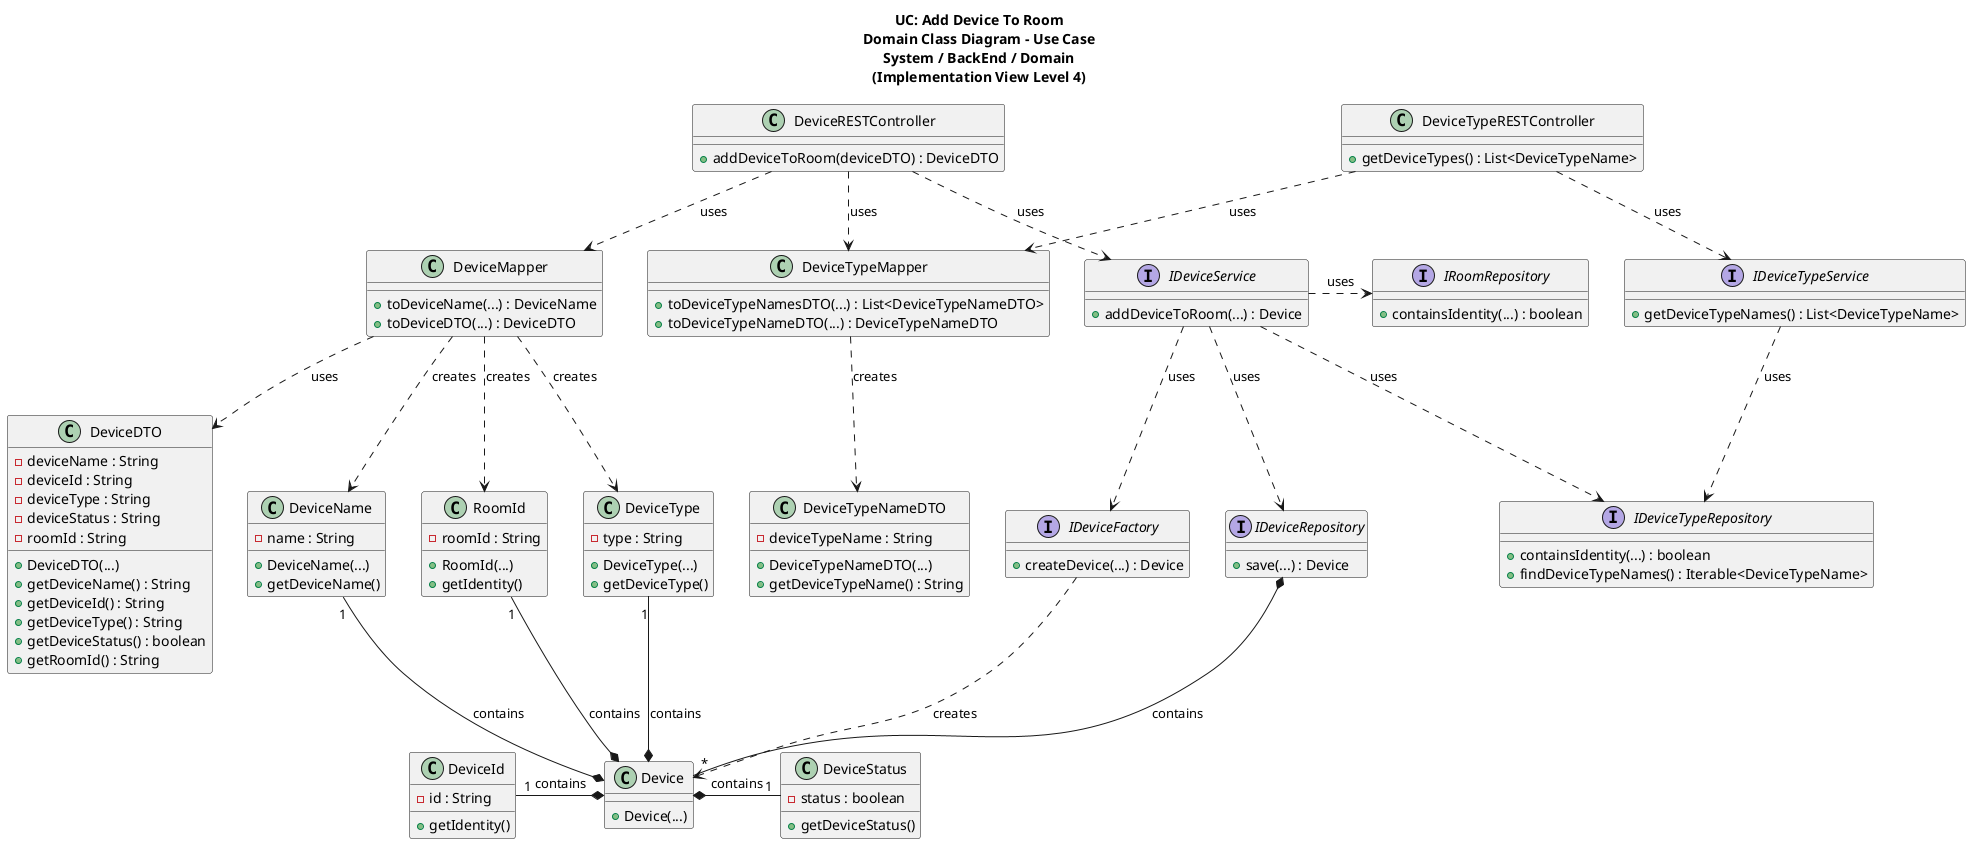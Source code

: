 @startuml

title UC: Add Device To Room\nDomain Class Diagram - Use Case\nSystem / BackEnd / Domain\n(Implementation View Level 4)

/'
As a Power User [or Administrator], I want to add a new device to a room, in order to configure it.
'/


class DeviceRESTController {
    + addDeviceToRoom(deviceDTO) : DeviceDTO
}

class DeviceTypeRESTController {
    + getDeviceTypes() : List<DeviceTypeName>
}

interface IDeviceTypeService {
    + getDeviceTypeNames() : List<DeviceTypeName>
}

class DeviceTypeMapper {
    + toDeviceTypeNamesDTO(...) : List<DeviceTypeNameDTO>
    + toDeviceTypeNameDTO(...) : DeviceTypeNameDTO
}

interface IDeviceTypeRepository {
    + containsIdentity(...) : boolean
    + findDeviceTypeNames() : Iterable<DeviceTypeName>
}

class DeviceTypeNameDTO {
    - deviceTypeName : String
    + DeviceTypeNameDTO(...)
    + getDeviceTypeName() : String
}






interface IDeviceService {
    + addDeviceToRoom(...) : Device
}

class Device{
    + Device(...)
}

interface IDeviceFactory {
    + createDevice(...) : Device
}

class DeviceDTO {
    - deviceName : String
    - deviceId : String
    - deviceType : String
    - deviceStatus : String
    - roomId : String
    + DeviceDTO(...)
    + getDeviceName() : String
    + getDeviceId() : String
    + getDeviceType() : String
    + getDeviceStatus() : boolean
    + getRoomId() : String
}


class DeviceMapper {
    + toDeviceName(...) : DeviceName
    + toDeviceDTO(...) : DeviceDTO
}

class DeviceName {
    - name : String
    + DeviceName(...)
    + getDeviceName()
}

class DeviceType {
    - type : String
    + DeviceType(...)
    + getDeviceType()
}

class RoomId {
    - roomId : String
    + RoomId(...)
    + getIdentity()
}

class DeviceId {
    - id : String
    + getIdentity()
}

class DeviceStatus {
    - status : boolean
    + getDeviceStatus()
}

interface IDeviceRepository {
    + save(...) : Device
}

interface IRoomRepository {
    + containsIdentity(...) : boolean
}

DeviceRESTController ..> IDeviceService : uses
DeviceRESTController .> DeviceMapper : uses
DeviceMapper ..> DeviceDTO : uses
IDeviceService .> IRoomRepository : uses
IDeviceService ..> IDeviceFactory : uses
IDeviceFactory ..> Device : creates
DeviceMapper ..> DeviceName : creates
DeviceMapper ..> DeviceType : creates
DeviceMapper ..> RoomId : creates
IDeviceService ..> IDeviceRepository : uses
Device *-up- "1" DeviceName : contains
Device *-up- "1" DeviceType : contains
Device *- "1" DeviceStatus : contains
Device *-l "1" DeviceId : contains
Device *-up- "1" RoomId : contains
IDeviceRepository  *-- "*" Device : contains

DeviceTypeRESTController ..> IDeviceTypeService : uses
DeviceTypeRESTController ..> DeviceTypeMapper : uses
IDeviceTypeService ..> IDeviceTypeRepository : uses
DeviceTypeMapper ..> DeviceTypeNameDTO : creates
IDeviceService ..> IDeviceTypeRepository : uses

DeviceRESTController ..> DeviceTypeMapper : uses

@enduml